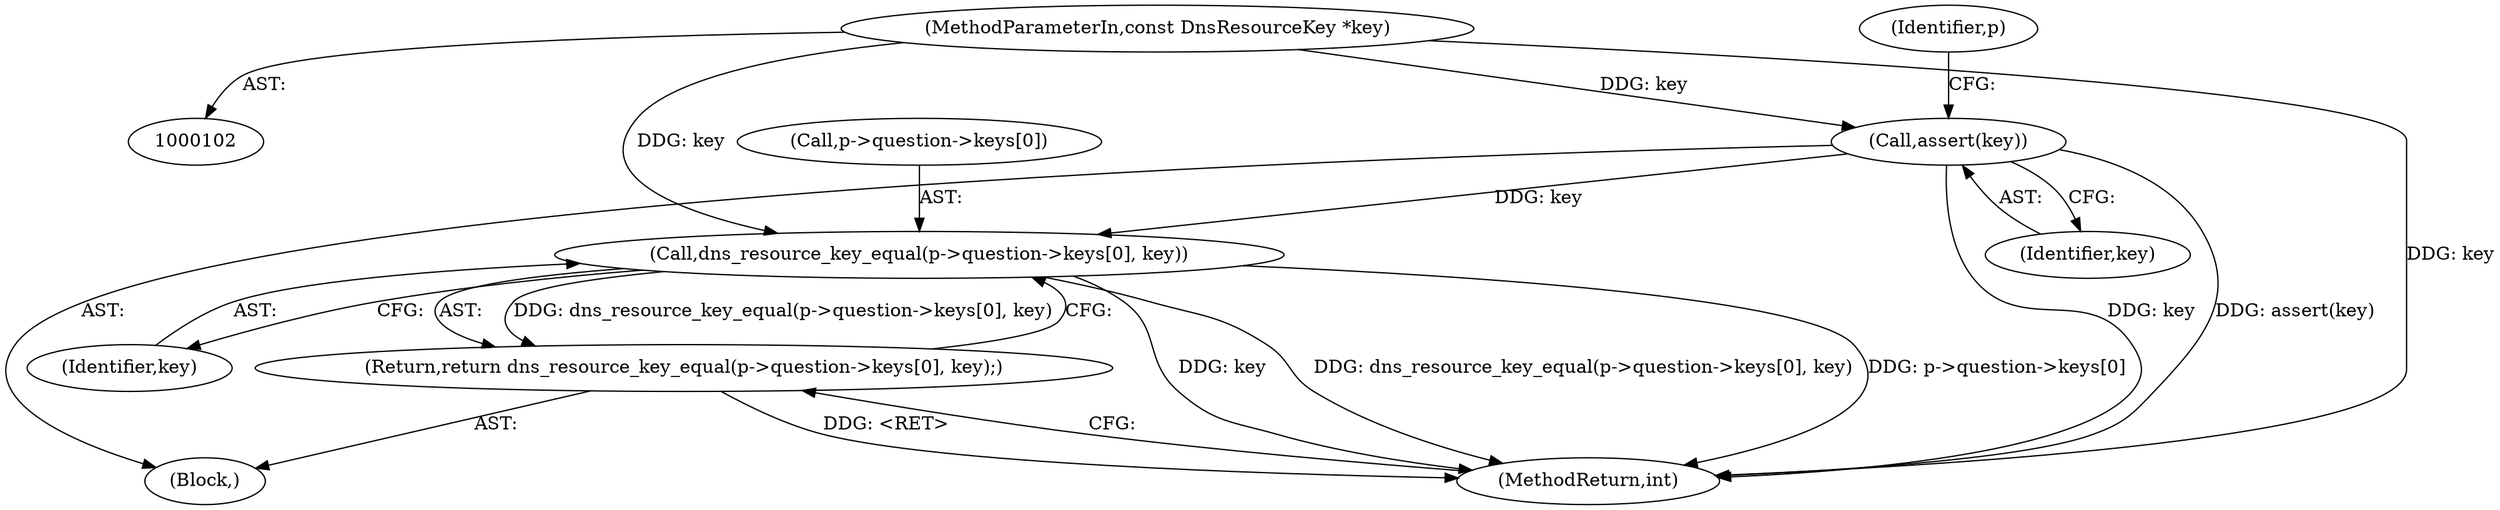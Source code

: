 digraph "0_systemd_a924f43f30f9c4acaf70618dd2a055f8b0f166be@array" {
"1000146" [label="(Call,dns_resource_key_equal(p->question->keys[0], key))"];
"1000109" [label="(Call,assert(key))"];
"1000104" [label="(MethodParameterIn,const DnsResourceKey *key)"];
"1000145" [label="(Return,return dns_resource_key_equal(p->question->keys[0], key);)"];
"1000110" [label="(Identifier,key)"];
"1000105" [label="(Block,)"];
"1000147" [label="(Call,p->question->keys[0])"];
"1000155" [label="(MethodReturn,int)"];
"1000154" [label="(Identifier,key)"];
"1000104" [label="(MethodParameterIn,const DnsResourceKey *key)"];
"1000145" [label="(Return,return dns_resource_key_equal(p->question->keys[0], key);)"];
"1000114" [label="(Identifier,p)"];
"1000109" [label="(Call,assert(key))"];
"1000146" [label="(Call,dns_resource_key_equal(p->question->keys[0], key))"];
"1000146" -> "1000145"  [label="AST: "];
"1000146" -> "1000154"  [label="CFG: "];
"1000147" -> "1000146"  [label="AST: "];
"1000154" -> "1000146"  [label="AST: "];
"1000145" -> "1000146"  [label="CFG: "];
"1000146" -> "1000155"  [label="DDG: key"];
"1000146" -> "1000155"  [label="DDG: dns_resource_key_equal(p->question->keys[0], key)"];
"1000146" -> "1000155"  [label="DDG: p->question->keys[0]"];
"1000146" -> "1000145"  [label="DDG: dns_resource_key_equal(p->question->keys[0], key)"];
"1000109" -> "1000146"  [label="DDG: key"];
"1000104" -> "1000146"  [label="DDG: key"];
"1000109" -> "1000105"  [label="AST: "];
"1000109" -> "1000110"  [label="CFG: "];
"1000110" -> "1000109"  [label="AST: "];
"1000114" -> "1000109"  [label="CFG: "];
"1000109" -> "1000155"  [label="DDG: key"];
"1000109" -> "1000155"  [label="DDG: assert(key)"];
"1000104" -> "1000109"  [label="DDG: key"];
"1000104" -> "1000102"  [label="AST: "];
"1000104" -> "1000155"  [label="DDG: key"];
"1000145" -> "1000105"  [label="AST: "];
"1000155" -> "1000145"  [label="CFG: "];
"1000145" -> "1000155"  [label="DDG: <RET>"];
}
